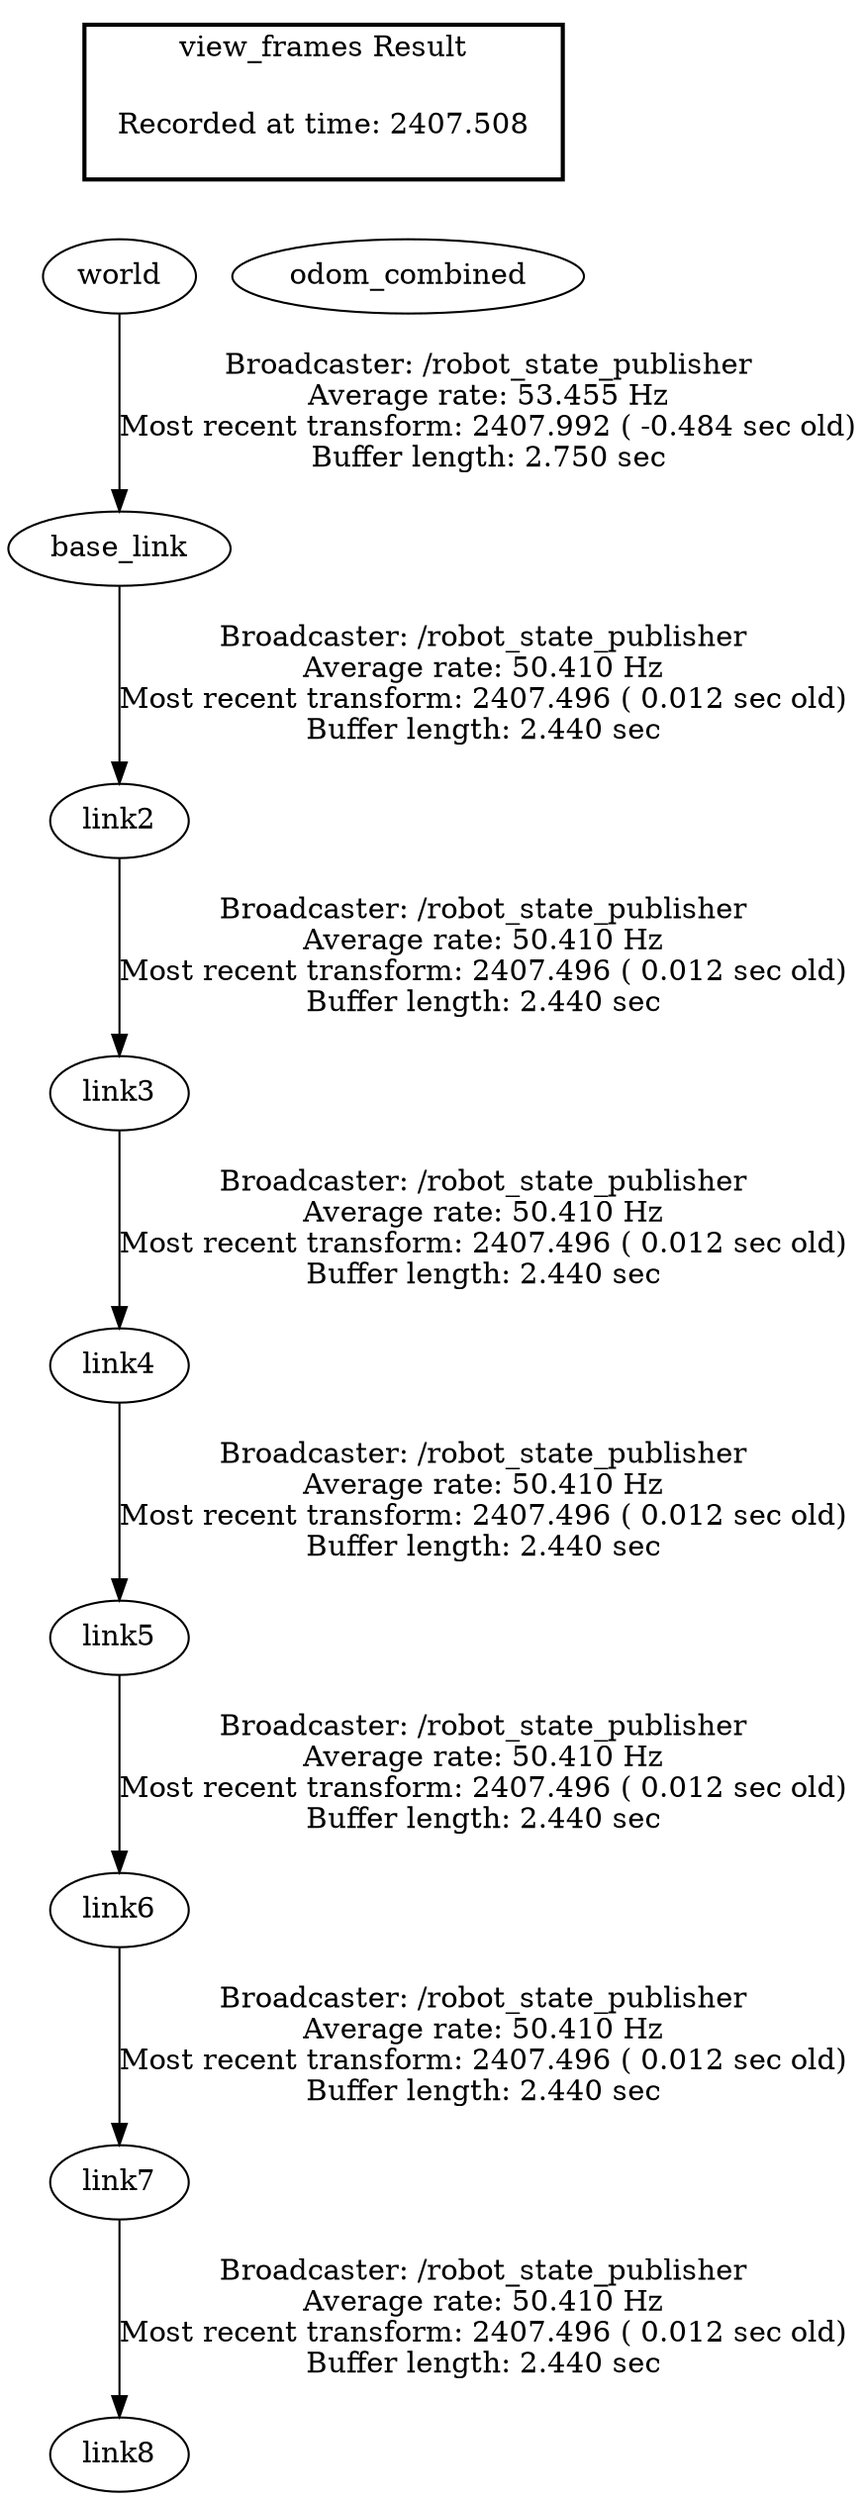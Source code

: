 digraph G {
"world" -> "base_link"[label="Broadcaster: /robot_state_publisher\nAverage rate: 53.455 Hz\nMost recent transform: 2407.992 ( -0.484 sec old)\nBuffer length: 2.750 sec\n"];
"base_link" -> "link2"[label="Broadcaster: /robot_state_publisher\nAverage rate: 50.410 Hz\nMost recent transform: 2407.496 ( 0.012 sec old)\nBuffer length: 2.440 sec\n"];
"link2" -> "link3"[label="Broadcaster: /robot_state_publisher\nAverage rate: 50.410 Hz\nMost recent transform: 2407.496 ( 0.012 sec old)\nBuffer length: 2.440 sec\n"];
"link3" -> "link4"[label="Broadcaster: /robot_state_publisher\nAverage rate: 50.410 Hz\nMost recent transform: 2407.496 ( 0.012 sec old)\nBuffer length: 2.440 sec\n"];
"link4" -> "link5"[label="Broadcaster: /robot_state_publisher\nAverage rate: 50.410 Hz\nMost recent transform: 2407.496 ( 0.012 sec old)\nBuffer length: 2.440 sec\n"];
"link5" -> "link6"[label="Broadcaster: /robot_state_publisher\nAverage rate: 50.410 Hz\nMost recent transform: 2407.496 ( 0.012 sec old)\nBuffer length: 2.440 sec\n"];
"link6" -> "link7"[label="Broadcaster: /robot_state_publisher\nAverage rate: 50.410 Hz\nMost recent transform: 2407.496 ( 0.012 sec old)\nBuffer length: 2.440 sec\n"];
"link7" -> "link8"[label="Broadcaster: /robot_state_publisher\nAverage rate: 50.410 Hz\nMost recent transform: 2407.496 ( 0.012 sec old)\nBuffer length: 2.440 sec\n"];
edge [style=invis];
 subgraph cluster_legend { style=bold; color=black; label ="view_frames Result";
"Recorded at time: 2407.508"[ shape=plaintext ] ;
 }->"world";
edge [style=invis];
 subgraph cluster_legend { style=bold; color=black; label ="view_frames Result";
"Recorded at time: 2407.508"[ shape=plaintext ] ;
 }->"odom_combined";
}